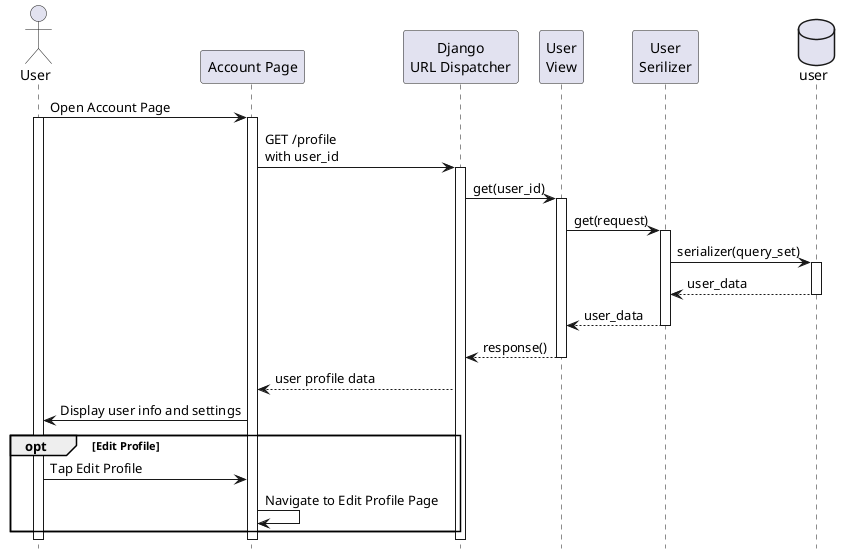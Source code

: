 @startuml account_page

hide footbox

actor User
participant "Account Page" as UI

participant "Django\nURL Dispatcher" as API
participant "User\nView" as view
participant "User\nSerilizer" as serializer
database "user" as user


User -> UI: Open Account Page
activate User
activate UI
UI -> API: GET /profile \nwith user_id
activate API

' API Call
API -> view: get(user_id)
activate view
view -> serializer: get(request)
activate serializer
serializer -> user: serializer(query_set)
activate user

user --> serializer: user_data
deactivate user
serializer --> view: user_data
deactivate serializer
view --> API: response()
deactivate view

API --> UI: user profile data
UI -> User: Display user info and settings

opt Edit Profile
    User -> UI: Tap Edit Profile
    UI -> UI: Navigate to Edit Profile Page
end

@enduml